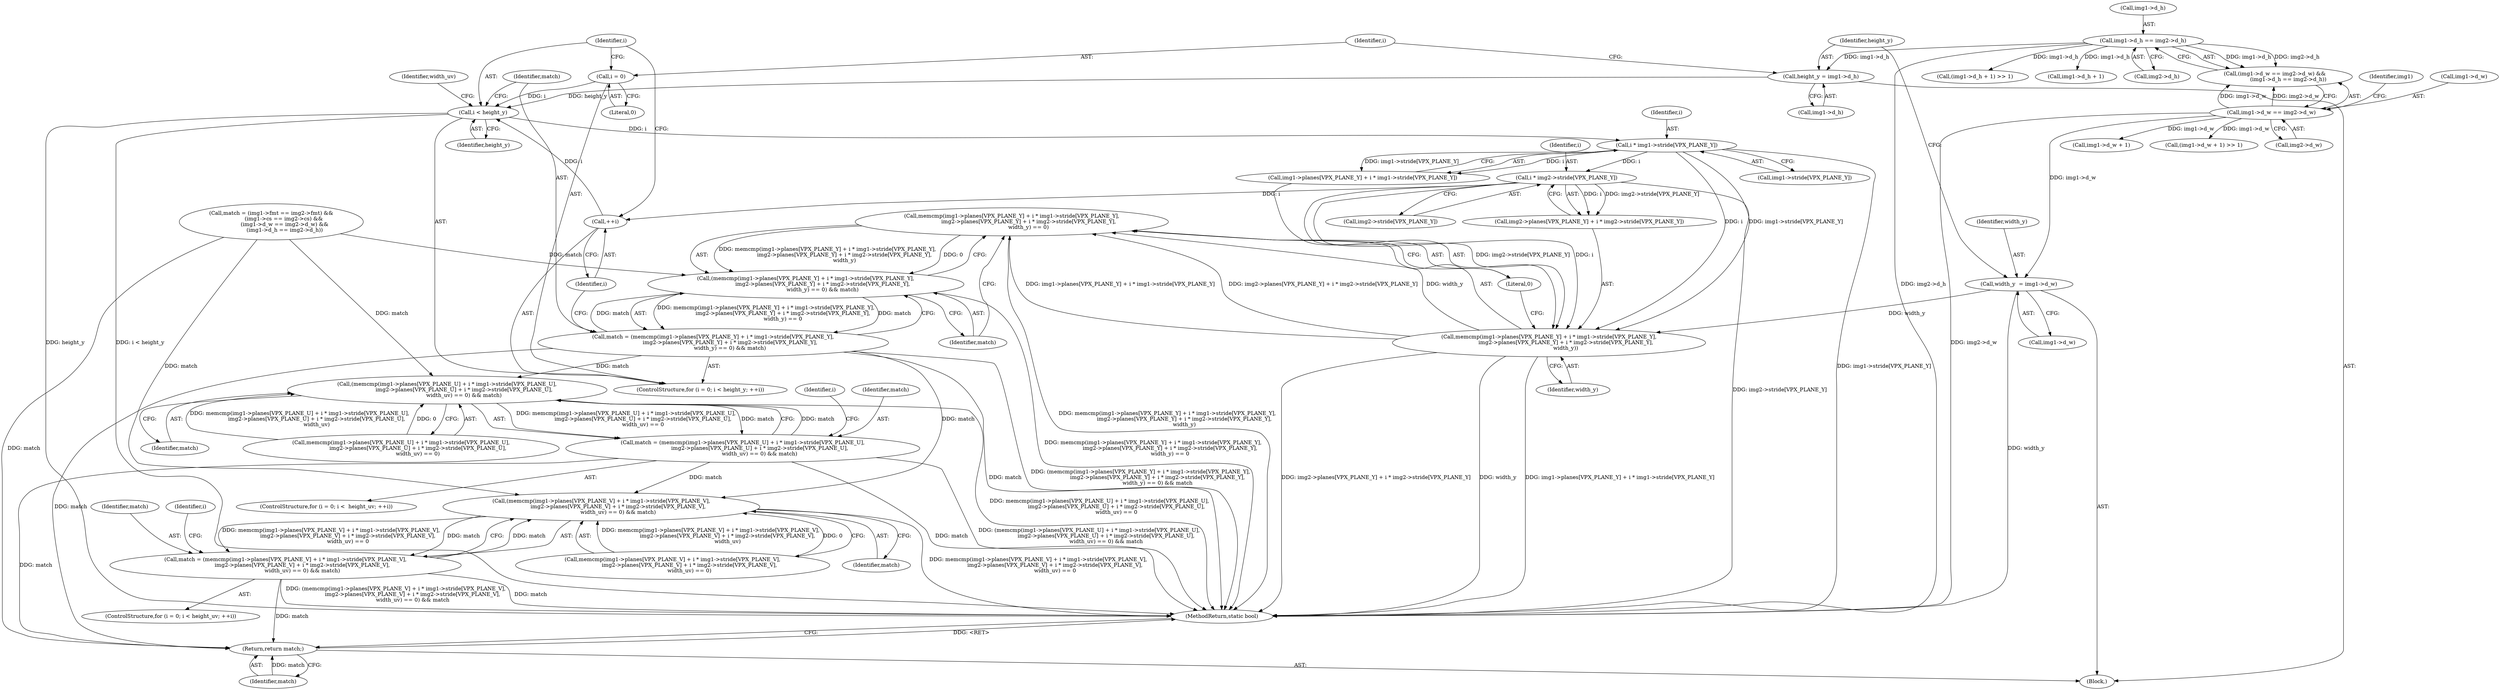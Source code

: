 digraph "0_Android_5a9753fca56f0eeb9f61e342b2fccffc364f9426_66@API" {
"1000163" [label="(Call,memcmp(img1->planes[VPX_PLANE_Y] + i * img1->stride[VPX_PLANE_Y],\n                    img2->planes[VPX_PLANE_Y] + i * img2->stride[VPX_PLANE_Y],\n                    width_y) == 0)"];
"1000164" [label="(Call,memcmp(img1->planes[VPX_PLANE_Y] + i * img1->stride[VPX_PLANE_Y],\n                    img2->planes[VPX_PLANE_Y] + i * img2->stride[VPX_PLANE_Y],\n                    width_y))"];
"1000171" [label="(Call,i * img1->stride[VPX_PLANE_Y])"];
"1000155" [label="(Call,i < height_y)"];
"1000158" [label="(Call,++i)"];
"1000184" [label="(Call,i * img2->stride[VPX_PLANE_Y])"];
"1000152" [label="(Call,i = 0)"];
"1000145" [label="(Call,height_y = img1->d_h)"];
"1000131" [label="(Call,img1->d_h == img2->d_h)"];
"1000139" [label="(Call,width_y  = img1->d_w)"];
"1000124" [label="(Call,img1->d_w == img2->d_w)"];
"1000162" [label="(Call,(memcmp(img1->planes[VPX_PLANE_Y] + i * img1->stride[VPX_PLANE_Y],\n                    img2->planes[VPX_PLANE_Y] + i * img2->stride[VPX_PLANE_Y],\n                    width_y) == 0) && match)"];
"1000160" [label="(Call,match = (memcmp(img1->planes[VPX_PLANE_Y] + i * img1->stride[VPX_PLANE_Y],\n                    img2->planes[VPX_PLANE_Y] + i * img2->stride[VPX_PLANE_Y],\n                    width_y) == 0) && match)"];
"1000225" [label="(Call,(memcmp(img1->planes[VPX_PLANE_U] + i * img1->stride[VPX_PLANE_U],\n                    img2->planes[VPX_PLANE_U] + i * img2->stride[VPX_PLANE_U],\n                    width_uv) == 0) && match)"];
"1000223" [label="(Call,match = (memcmp(img1->planes[VPX_PLANE_U] + i * img1->stride[VPX_PLANE_U],\n                    img2->planes[VPX_PLANE_U] + i * img2->stride[VPX_PLANE_U],\n                    width_uv) == 0) && match)"];
"1000268" [label="(Call,(memcmp(img1->planes[VPX_PLANE_V] + i * img1->stride[VPX_PLANE_V],\n                    img2->planes[VPX_PLANE_V] + i * img2->stride[VPX_PLANE_V],\n                    width_uv) == 0) && match)"];
"1000266" [label="(Call,match = (memcmp(img1->planes[VPX_PLANE_V] + i * img1->stride[VPX_PLANE_V],\n                    img2->planes[VPX_PLANE_V] + i * img2->stride[VPX_PLANE_V],\n                    width_uv) == 0) && match)"];
"1000300" [label="(Return,return match;)"];
"1000193" [label="(Identifier,match)"];
"1000160" [label="(Call,match = (memcmp(img1->planes[VPX_PLANE_Y] + i * img1->stride[VPX_PLANE_Y],\n                    img2->planes[VPX_PLANE_Y] + i * img2->stride[VPX_PLANE_Y],\n                    width_y) == 0) && match)"];
"1000301" [label="(Identifier,match)"];
"1000223" [label="(Call,match = (memcmp(img1->planes[VPX_PLANE_U] + i * img1->stride[VPX_PLANE_U],\n                    img2->planes[VPX_PLANE_U] + i * img2->stride[VPX_PLANE_U],\n                    width_uv) == 0) && match)"];
"1000208" [label="(Call,img1->d_h + 1)"];
"1000153" [label="(Identifier,i)"];
"1000185" [label="(Identifier,i)"];
"1000157" [label="(Identifier,height_y)"];
"1000151" [label="(ControlStructure,for (i = 0; i < height_y; ++i))"];
"1000124" [label="(Call,img1->d_w == img2->d_w)"];
"1000225" [label="(Call,(memcmp(img1->planes[VPX_PLANE_U] + i * img1->stride[VPX_PLANE_U],\n                    img2->planes[VPX_PLANE_U] + i * img2->stride[VPX_PLANE_U],\n                    width_uv) == 0) && match)"];
"1000147" [label="(Call,img1->d_h)"];
"1000172" [label="(Identifier,i)"];
"1000158" [label="(Call,++i)"];
"1000222" [label="(Identifier,i)"];
"1000178" [label="(Call,img2->planes[VPX_PLANE_Y] + i * img2->stride[VPX_PLANE_Y])"];
"1000145" [label="(Call,height_y = img1->d_h)"];
"1000132" [label="(Call,img1->d_h)"];
"1000103" [label="(Block,)"];
"1000146" [label="(Identifier,height_y)"];
"1000164" [label="(Call,memcmp(img1->planes[VPX_PLANE_Y] + i * img1->stride[VPX_PLANE_Y],\n                    img2->planes[VPX_PLANE_Y] + i * img2->stride[VPX_PLANE_Y],\n                    width_y))"];
"1000140" [label="(Identifier,width_y)"];
"1000105" [label="(Call,match = (img1->fmt == img2->fmt) &&\n               (img1->cs == img2->cs) &&\n                (img1->d_w == img2->d_w) &&\n                (img1->d_h == img2->d_h))"];
"1000268" [label="(Call,(memcmp(img1->planes[VPX_PLANE_V] + i * img1->stride[VPX_PLANE_V],\n                    img2->planes[VPX_PLANE_V] + i * img2->stride[VPX_PLANE_V],\n                    width_uv) == 0) && match)"];
"1000162" [label="(Call,(memcmp(img1->planes[VPX_PLANE_Y] + i * img1->stride[VPX_PLANE_Y],\n                    img2->planes[VPX_PLANE_Y] + i * img2->stride[VPX_PLANE_Y],\n                    width_y) == 0) && match)"];
"1000171" [label="(Call,i * img1->stride[VPX_PLANE_Y])"];
"1000196" [label="(Identifier,width_uv)"];
"1000266" [label="(Call,match = (memcmp(img1->planes[VPX_PLANE_V] + i * img1->stride[VPX_PLANE_V],\n                    img2->planes[VPX_PLANE_V] + i * img2->stride[VPX_PLANE_V],\n                    width_uv) == 0) && match)"];
"1000265" [label="(Identifier,i)"];
"1000131" [label="(Call,img1->d_h == img2->d_h)"];
"1000198" [label="(Call,img1->d_w + 1)"];
"1000161" [label="(Identifier,match)"];
"1000135" [label="(Call,img2->d_h)"];
"1000156" [label="(Identifier,i)"];
"1000214" [label="(ControlStructure,for (i = 0; i <  height_uv; ++i))"];
"1000133" [label="(Identifier,img1)"];
"1000269" [label="(Call,memcmp(img1->planes[VPX_PLANE_V] + i * img1->stride[VPX_PLANE_V],\n                    img2->planes[VPX_PLANE_V] + i * img2->stride[VPX_PLANE_V],\n                    width_uv) == 0)"];
"1000299" [label="(Identifier,match)"];
"1000197" [label="(Call,(img1->d_w + 1) >> 1)"];
"1000184" [label="(Call,i * img2->stride[VPX_PLANE_Y])"];
"1000159" [label="(Identifier,i)"];
"1000139" [label="(Call,width_y  = img1->d_w)"];
"1000226" [label="(Call,memcmp(img1->planes[VPX_PLANE_U] + i * img1->stride[VPX_PLANE_U],\n                    img2->planes[VPX_PLANE_U] + i * img2->stride[VPX_PLANE_U],\n                    width_uv) == 0)"];
"1000256" [label="(Identifier,match)"];
"1000267" [label="(Identifier,match)"];
"1000163" [label="(Call,memcmp(img1->planes[VPX_PLANE_Y] + i * img1->stride[VPX_PLANE_Y],\n                    img2->planes[VPX_PLANE_Y] + i * img2->stride[VPX_PLANE_Y],\n                    width_y) == 0)"];
"1000154" [label="(Literal,0)"];
"1000155" [label="(Call,i < height_y)"];
"1000224" [label="(Identifier,match)"];
"1000123" [label="(Call,(img1->d_w == img2->d_w) &&\n                (img1->d_h == img2->d_h))"];
"1000302" [label="(MethodReturn,static bool)"];
"1000152" [label="(Call,i = 0)"];
"1000141" [label="(Call,img1->d_w)"];
"1000257" [label="(ControlStructure,for (i = 0; i < height_uv; ++i))"];
"1000165" [label="(Call,img1->planes[VPX_PLANE_Y] + i * img1->stride[VPX_PLANE_Y])"];
"1000191" [label="(Identifier,width_y)"];
"1000125" [label="(Call,img1->d_w)"];
"1000300" [label="(Return,return match;)"];
"1000173" [label="(Call,img1->stride[VPX_PLANE_Y])"];
"1000186" [label="(Call,img2->stride[VPX_PLANE_Y])"];
"1000128" [label="(Call,img2->d_w)"];
"1000192" [label="(Literal,0)"];
"1000207" [label="(Call,(img1->d_h + 1) >> 1)"];
"1000163" -> "1000162"  [label="AST: "];
"1000163" -> "1000192"  [label="CFG: "];
"1000164" -> "1000163"  [label="AST: "];
"1000192" -> "1000163"  [label="AST: "];
"1000193" -> "1000163"  [label="CFG: "];
"1000162" -> "1000163"  [label="CFG: "];
"1000163" -> "1000302"  [label="DDG: memcmp(img1->planes[VPX_PLANE_Y] + i * img1->stride[VPX_PLANE_Y],\n                    img2->planes[VPX_PLANE_Y] + i * img2->stride[VPX_PLANE_Y],\n                    width_y)"];
"1000163" -> "1000162"  [label="DDG: memcmp(img1->planes[VPX_PLANE_Y] + i * img1->stride[VPX_PLANE_Y],\n                    img2->planes[VPX_PLANE_Y] + i * img2->stride[VPX_PLANE_Y],\n                    width_y)"];
"1000163" -> "1000162"  [label="DDG: 0"];
"1000164" -> "1000163"  [label="DDG: img1->planes[VPX_PLANE_Y] + i * img1->stride[VPX_PLANE_Y]"];
"1000164" -> "1000163"  [label="DDG: img2->planes[VPX_PLANE_Y] + i * img2->stride[VPX_PLANE_Y]"];
"1000164" -> "1000163"  [label="DDG: width_y"];
"1000164" -> "1000191"  [label="CFG: "];
"1000165" -> "1000164"  [label="AST: "];
"1000178" -> "1000164"  [label="AST: "];
"1000191" -> "1000164"  [label="AST: "];
"1000192" -> "1000164"  [label="CFG: "];
"1000164" -> "1000302"  [label="DDG: img2->planes[VPX_PLANE_Y] + i * img2->stride[VPX_PLANE_Y]"];
"1000164" -> "1000302"  [label="DDG: width_y"];
"1000164" -> "1000302"  [label="DDG: img1->planes[VPX_PLANE_Y] + i * img1->stride[VPX_PLANE_Y]"];
"1000171" -> "1000164"  [label="DDG: i"];
"1000171" -> "1000164"  [label="DDG: img1->stride[VPX_PLANE_Y]"];
"1000184" -> "1000164"  [label="DDG: i"];
"1000184" -> "1000164"  [label="DDG: img2->stride[VPX_PLANE_Y]"];
"1000139" -> "1000164"  [label="DDG: width_y"];
"1000171" -> "1000165"  [label="AST: "];
"1000171" -> "1000173"  [label="CFG: "];
"1000172" -> "1000171"  [label="AST: "];
"1000173" -> "1000171"  [label="AST: "];
"1000165" -> "1000171"  [label="CFG: "];
"1000171" -> "1000302"  [label="DDG: img1->stride[VPX_PLANE_Y]"];
"1000171" -> "1000165"  [label="DDG: i"];
"1000171" -> "1000165"  [label="DDG: img1->stride[VPX_PLANE_Y]"];
"1000155" -> "1000171"  [label="DDG: i"];
"1000171" -> "1000184"  [label="DDG: i"];
"1000155" -> "1000151"  [label="AST: "];
"1000155" -> "1000157"  [label="CFG: "];
"1000156" -> "1000155"  [label="AST: "];
"1000157" -> "1000155"  [label="AST: "];
"1000161" -> "1000155"  [label="CFG: "];
"1000196" -> "1000155"  [label="CFG: "];
"1000155" -> "1000302"  [label="DDG: height_y"];
"1000155" -> "1000302"  [label="DDG: i < height_y"];
"1000158" -> "1000155"  [label="DDG: i"];
"1000152" -> "1000155"  [label="DDG: i"];
"1000145" -> "1000155"  [label="DDG: height_y"];
"1000158" -> "1000151"  [label="AST: "];
"1000158" -> "1000159"  [label="CFG: "];
"1000159" -> "1000158"  [label="AST: "];
"1000156" -> "1000158"  [label="CFG: "];
"1000184" -> "1000158"  [label="DDG: i"];
"1000184" -> "1000178"  [label="AST: "];
"1000184" -> "1000186"  [label="CFG: "];
"1000185" -> "1000184"  [label="AST: "];
"1000186" -> "1000184"  [label="AST: "];
"1000178" -> "1000184"  [label="CFG: "];
"1000184" -> "1000302"  [label="DDG: img2->stride[VPX_PLANE_Y]"];
"1000184" -> "1000178"  [label="DDG: i"];
"1000184" -> "1000178"  [label="DDG: img2->stride[VPX_PLANE_Y]"];
"1000152" -> "1000151"  [label="AST: "];
"1000152" -> "1000154"  [label="CFG: "];
"1000153" -> "1000152"  [label="AST: "];
"1000154" -> "1000152"  [label="AST: "];
"1000156" -> "1000152"  [label="CFG: "];
"1000145" -> "1000103"  [label="AST: "];
"1000145" -> "1000147"  [label="CFG: "];
"1000146" -> "1000145"  [label="AST: "];
"1000147" -> "1000145"  [label="AST: "];
"1000153" -> "1000145"  [label="CFG: "];
"1000131" -> "1000145"  [label="DDG: img1->d_h"];
"1000131" -> "1000123"  [label="AST: "];
"1000131" -> "1000135"  [label="CFG: "];
"1000132" -> "1000131"  [label="AST: "];
"1000135" -> "1000131"  [label="AST: "];
"1000123" -> "1000131"  [label="CFG: "];
"1000131" -> "1000302"  [label="DDG: img2->d_h"];
"1000131" -> "1000123"  [label="DDG: img1->d_h"];
"1000131" -> "1000123"  [label="DDG: img2->d_h"];
"1000131" -> "1000207"  [label="DDG: img1->d_h"];
"1000131" -> "1000208"  [label="DDG: img1->d_h"];
"1000139" -> "1000103"  [label="AST: "];
"1000139" -> "1000141"  [label="CFG: "];
"1000140" -> "1000139"  [label="AST: "];
"1000141" -> "1000139"  [label="AST: "];
"1000146" -> "1000139"  [label="CFG: "];
"1000139" -> "1000302"  [label="DDG: width_y"];
"1000124" -> "1000139"  [label="DDG: img1->d_w"];
"1000124" -> "1000123"  [label="AST: "];
"1000124" -> "1000128"  [label="CFG: "];
"1000125" -> "1000124"  [label="AST: "];
"1000128" -> "1000124"  [label="AST: "];
"1000133" -> "1000124"  [label="CFG: "];
"1000123" -> "1000124"  [label="CFG: "];
"1000124" -> "1000302"  [label="DDG: img2->d_w"];
"1000124" -> "1000123"  [label="DDG: img1->d_w"];
"1000124" -> "1000123"  [label="DDG: img2->d_w"];
"1000124" -> "1000197"  [label="DDG: img1->d_w"];
"1000124" -> "1000198"  [label="DDG: img1->d_w"];
"1000162" -> "1000160"  [label="AST: "];
"1000162" -> "1000193"  [label="CFG: "];
"1000193" -> "1000162"  [label="AST: "];
"1000160" -> "1000162"  [label="CFG: "];
"1000162" -> "1000302"  [label="DDG: memcmp(img1->planes[VPX_PLANE_Y] + i * img1->stride[VPX_PLANE_Y],\n                    img2->planes[VPX_PLANE_Y] + i * img2->stride[VPX_PLANE_Y],\n                    width_y) == 0"];
"1000162" -> "1000160"  [label="DDG: memcmp(img1->planes[VPX_PLANE_Y] + i * img1->stride[VPX_PLANE_Y],\n                    img2->planes[VPX_PLANE_Y] + i * img2->stride[VPX_PLANE_Y],\n                    width_y) == 0"];
"1000162" -> "1000160"  [label="DDG: match"];
"1000160" -> "1000162"  [label="DDG: match"];
"1000105" -> "1000162"  [label="DDG: match"];
"1000160" -> "1000151"  [label="AST: "];
"1000161" -> "1000160"  [label="AST: "];
"1000159" -> "1000160"  [label="CFG: "];
"1000160" -> "1000302"  [label="DDG: (memcmp(img1->planes[VPX_PLANE_Y] + i * img1->stride[VPX_PLANE_Y],\n                    img2->planes[VPX_PLANE_Y] + i * img2->stride[VPX_PLANE_Y],\n                    width_y) == 0) && match"];
"1000160" -> "1000302"  [label="DDG: match"];
"1000160" -> "1000225"  [label="DDG: match"];
"1000160" -> "1000268"  [label="DDG: match"];
"1000160" -> "1000300"  [label="DDG: match"];
"1000225" -> "1000223"  [label="AST: "];
"1000225" -> "1000226"  [label="CFG: "];
"1000225" -> "1000256"  [label="CFG: "];
"1000226" -> "1000225"  [label="AST: "];
"1000256" -> "1000225"  [label="AST: "];
"1000223" -> "1000225"  [label="CFG: "];
"1000225" -> "1000302"  [label="DDG: memcmp(img1->planes[VPX_PLANE_U] + i * img1->stride[VPX_PLANE_U],\n                    img2->planes[VPX_PLANE_U] + i * img2->stride[VPX_PLANE_U],\n                    width_uv) == 0"];
"1000225" -> "1000223"  [label="DDG: memcmp(img1->planes[VPX_PLANE_U] + i * img1->stride[VPX_PLANE_U],\n                    img2->planes[VPX_PLANE_U] + i * img2->stride[VPX_PLANE_U],\n                    width_uv) == 0"];
"1000225" -> "1000223"  [label="DDG: match"];
"1000226" -> "1000225"  [label="DDG: memcmp(img1->planes[VPX_PLANE_U] + i * img1->stride[VPX_PLANE_U],\n                    img2->planes[VPX_PLANE_U] + i * img2->stride[VPX_PLANE_U],\n                    width_uv)"];
"1000226" -> "1000225"  [label="DDG: 0"];
"1000105" -> "1000225"  [label="DDG: match"];
"1000223" -> "1000225"  [label="DDG: match"];
"1000223" -> "1000214"  [label="AST: "];
"1000224" -> "1000223"  [label="AST: "];
"1000222" -> "1000223"  [label="CFG: "];
"1000223" -> "1000302"  [label="DDG: (memcmp(img1->planes[VPX_PLANE_U] + i * img1->stride[VPX_PLANE_U],\n                    img2->planes[VPX_PLANE_U] + i * img2->stride[VPX_PLANE_U],\n                    width_uv) == 0) && match"];
"1000223" -> "1000302"  [label="DDG: match"];
"1000223" -> "1000268"  [label="DDG: match"];
"1000223" -> "1000300"  [label="DDG: match"];
"1000268" -> "1000266"  [label="AST: "];
"1000268" -> "1000269"  [label="CFG: "];
"1000268" -> "1000299"  [label="CFG: "];
"1000269" -> "1000268"  [label="AST: "];
"1000299" -> "1000268"  [label="AST: "];
"1000266" -> "1000268"  [label="CFG: "];
"1000268" -> "1000302"  [label="DDG: memcmp(img1->planes[VPX_PLANE_V] + i * img1->stride[VPX_PLANE_V],\n                    img2->planes[VPX_PLANE_V] + i * img2->stride[VPX_PLANE_V],\n                    width_uv) == 0"];
"1000268" -> "1000266"  [label="DDG: memcmp(img1->planes[VPX_PLANE_V] + i * img1->stride[VPX_PLANE_V],\n                    img2->planes[VPX_PLANE_V] + i * img2->stride[VPX_PLANE_V],\n                    width_uv) == 0"];
"1000268" -> "1000266"  [label="DDG: match"];
"1000269" -> "1000268"  [label="DDG: memcmp(img1->planes[VPX_PLANE_V] + i * img1->stride[VPX_PLANE_V],\n                    img2->planes[VPX_PLANE_V] + i * img2->stride[VPX_PLANE_V],\n                    width_uv)"];
"1000269" -> "1000268"  [label="DDG: 0"];
"1000266" -> "1000268"  [label="DDG: match"];
"1000105" -> "1000268"  [label="DDG: match"];
"1000266" -> "1000257"  [label="AST: "];
"1000267" -> "1000266"  [label="AST: "];
"1000265" -> "1000266"  [label="CFG: "];
"1000266" -> "1000302"  [label="DDG: (memcmp(img1->planes[VPX_PLANE_V] + i * img1->stride[VPX_PLANE_V],\n                    img2->planes[VPX_PLANE_V] + i * img2->stride[VPX_PLANE_V],\n                    width_uv) == 0) && match"];
"1000266" -> "1000302"  [label="DDG: match"];
"1000266" -> "1000300"  [label="DDG: match"];
"1000300" -> "1000103"  [label="AST: "];
"1000300" -> "1000301"  [label="CFG: "];
"1000301" -> "1000300"  [label="AST: "];
"1000302" -> "1000300"  [label="CFG: "];
"1000300" -> "1000302"  [label="DDG: <RET>"];
"1000301" -> "1000300"  [label="DDG: match"];
"1000105" -> "1000300"  [label="DDG: match"];
}

